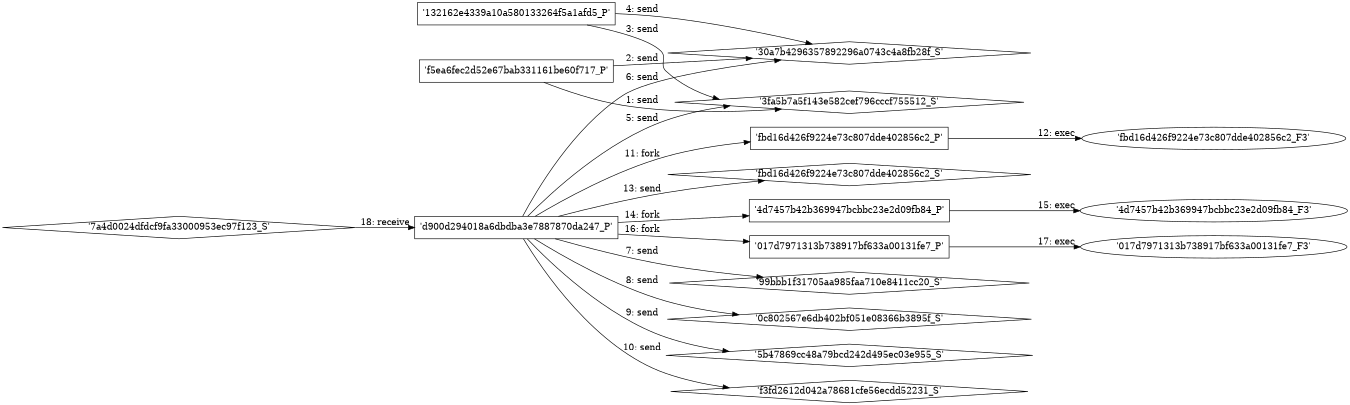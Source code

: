 digraph "D:\Learning\Paper\apt\基于CTI的攻击预警\Dataset\攻击图\ASGfromALLCTI\Angler EK More Obfuscation, Fake Extensions, and Other Nonsense.dot" {
rankdir="LR"
size="9"
fixedsize="false"
splines="true"
nodesep=0.3
ranksep=0
fontsize=10
overlap="scalexy"
engine= "neato"
	"'3fa5b7a5f143e582cef796cccf755512_S'" [node_type=Socket shape=diamond]
	"'f5ea6fec2d52e67bab331161be60f717_P'" [node_type=Process shape=box]
	"'f5ea6fec2d52e67bab331161be60f717_P'" -> "'3fa5b7a5f143e582cef796cccf755512_S'" [label="1: send"]
	"'30a7b4296357892296a0743c4a8fb28f_S'" [node_type=Socket shape=diamond]
	"'f5ea6fec2d52e67bab331161be60f717_P'" [node_type=Process shape=box]
	"'f5ea6fec2d52e67bab331161be60f717_P'" -> "'30a7b4296357892296a0743c4a8fb28f_S'" [label="2: send"]
	"'3fa5b7a5f143e582cef796cccf755512_S'" [node_type=Socket shape=diamond]
	"'132162e4339a10a580133264f5a1afd5_P'" [node_type=Process shape=box]
	"'132162e4339a10a580133264f5a1afd5_P'" -> "'3fa5b7a5f143e582cef796cccf755512_S'" [label="3: send"]
	"'30a7b4296357892296a0743c4a8fb28f_S'" [node_type=Socket shape=diamond]
	"'132162e4339a10a580133264f5a1afd5_P'" [node_type=Process shape=box]
	"'132162e4339a10a580133264f5a1afd5_P'" -> "'30a7b4296357892296a0743c4a8fb28f_S'" [label="4: send"]
	"'3fa5b7a5f143e582cef796cccf755512_S'" [node_type=Socket shape=diamond]
	"'d900d294018a6dbdba3e7887870da247_P'" [node_type=Process shape=box]
	"'d900d294018a6dbdba3e7887870da247_P'" -> "'3fa5b7a5f143e582cef796cccf755512_S'" [label="5: send"]
	"'30a7b4296357892296a0743c4a8fb28f_S'" [node_type=Socket shape=diamond]
	"'d900d294018a6dbdba3e7887870da247_P'" [node_type=Process shape=box]
	"'d900d294018a6dbdba3e7887870da247_P'" -> "'30a7b4296357892296a0743c4a8fb28f_S'" [label="6: send"]
	"'99bbb1f31705aa985faa710e8411cc20_S'" [node_type=Socket shape=diamond]
	"'d900d294018a6dbdba3e7887870da247_P'" [node_type=Process shape=box]
	"'d900d294018a6dbdba3e7887870da247_P'" -> "'99bbb1f31705aa985faa710e8411cc20_S'" [label="7: send"]
	"'0c802567e6db402bf051e08366b3895f_S'" [node_type=Socket shape=diamond]
	"'d900d294018a6dbdba3e7887870da247_P'" [node_type=Process shape=box]
	"'d900d294018a6dbdba3e7887870da247_P'" -> "'0c802567e6db402bf051e08366b3895f_S'" [label="8: send"]
	"'5b47869cc48a79bcd242d495ec03e955_S'" [node_type=Socket shape=diamond]
	"'d900d294018a6dbdba3e7887870da247_P'" [node_type=Process shape=box]
	"'d900d294018a6dbdba3e7887870da247_P'" -> "'5b47869cc48a79bcd242d495ec03e955_S'" [label="9: send"]
	"'f3fd2612d042a78681cfe56ecdd52231_S'" [node_type=Socket shape=diamond]
	"'d900d294018a6dbdba3e7887870da247_P'" [node_type=Process shape=box]
	"'d900d294018a6dbdba3e7887870da247_P'" -> "'f3fd2612d042a78681cfe56ecdd52231_S'" [label="10: send"]
	"'d900d294018a6dbdba3e7887870da247_P'" [node_type=Process shape=box]
	"'fbd16d426f9224e73c807dde402856c2_P'" [node_type=Process shape=box]
	"'d900d294018a6dbdba3e7887870da247_P'" -> "'fbd16d426f9224e73c807dde402856c2_P'" [label="11: fork"]
	"'fbd16d426f9224e73c807dde402856c2_P'" [node_type=Process shape=box]
	"'fbd16d426f9224e73c807dde402856c2_F3'" [node_type=File shape=ellipse]
	"'fbd16d426f9224e73c807dde402856c2_P'" -> "'fbd16d426f9224e73c807dde402856c2_F3'" [label="12: exec"]
	"'fbd16d426f9224e73c807dde402856c2_S'" [node_type=Socket shape=diamond]
	"'d900d294018a6dbdba3e7887870da247_P'" [node_type=Process shape=box]
	"'d900d294018a6dbdba3e7887870da247_P'" -> "'fbd16d426f9224e73c807dde402856c2_S'" [label="13: send"]
	"'d900d294018a6dbdba3e7887870da247_P'" [node_type=Process shape=box]
	"'4d7457b42b369947bcbbc23e2d09fb84_P'" [node_type=Process shape=box]
	"'d900d294018a6dbdba3e7887870da247_P'" -> "'4d7457b42b369947bcbbc23e2d09fb84_P'" [label="14: fork"]
	"'4d7457b42b369947bcbbc23e2d09fb84_P'" [node_type=Process shape=box]
	"'4d7457b42b369947bcbbc23e2d09fb84_F3'" [node_type=File shape=ellipse]
	"'4d7457b42b369947bcbbc23e2d09fb84_P'" -> "'4d7457b42b369947bcbbc23e2d09fb84_F3'" [label="15: exec"]
	"'d900d294018a6dbdba3e7887870da247_P'" [node_type=Process shape=box]
	"'017d7971313b738917bf633a00131fe7_P'" [node_type=Process shape=box]
	"'d900d294018a6dbdba3e7887870da247_P'" -> "'017d7971313b738917bf633a00131fe7_P'" [label="16: fork"]
	"'017d7971313b738917bf633a00131fe7_P'" [node_type=Process shape=box]
	"'017d7971313b738917bf633a00131fe7_F3'" [node_type=File shape=ellipse]
	"'017d7971313b738917bf633a00131fe7_P'" -> "'017d7971313b738917bf633a00131fe7_F3'" [label="17: exec"]
	"'d900d294018a6dbdba3e7887870da247_P'" [node_type=Process shape=box]
	"'7a4d0024dfdcf9fa33000953ec97f123_S'" [node_type=Socket shape=diamond]
	"'7a4d0024dfdcf9fa33000953ec97f123_S'" -> "'d900d294018a6dbdba3e7887870da247_P'" [label="18: receive"]
}
